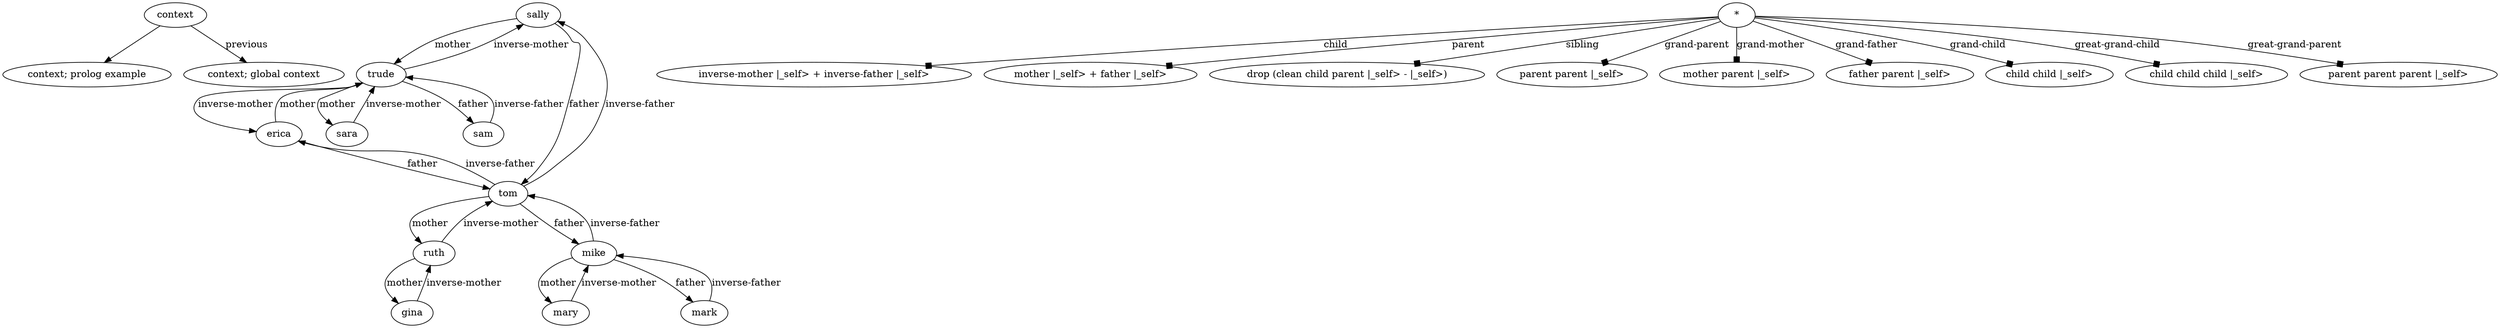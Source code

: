 // prolog example
digraph {
	context -> "context; prolog example" [label="" arrowhead=normal]
	context -> "context; global context" [label=previous arrowhead=normal]
	sally -> trude [label=mother arrowhead=normal]
	sally -> tom [label=father arrowhead=normal]
	erica -> trude [label=mother arrowhead=normal]
	erica -> tom [label=father arrowhead=normal]
	trude -> sara [label=mother arrowhead=normal]
	trude -> sam [label=father arrowhead=normal]
	trude -> sally [label="inverse-mother" arrowhead=normal]
	trude -> erica [label="inverse-mother" arrowhead=normal]
	tom -> ruth [label=mother arrowhead=normal]
	tom -> mike [label=father arrowhead=normal]
	tom -> sally [label="inverse-father" arrowhead=normal]
	tom -> erica [label="inverse-father" arrowhead=normal]
	ruth -> gina [label=mother arrowhead=normal]
	ruth -> tom [label="inverse-mother" arrowhead=normal]
	mike -> mary [label=mother arrowhead=normal]
	mike -> mark [label=father arrowhead=normal]
	mike -> tom [label="inverse-father" arrowhead=normal]
	sara -> trude [label="inverse-mother" arrowhead=normal]
	gina -> ruth [label="inverse-mother" arrowhead=normal]
	mary -> mike [label="inverse-mother" arrowhead=normal]
	sam -> trude [label="inverse-father" arrowhead=normal]
	mark -> mike [label="inverse-father" arrowhead=normal]
	"*" -> "inverse-mother |_self> + inverse-father |_self>" [label=child arrowhead=box]
	"*" -> "mother |_self> + father |_self>" [label=parent arrowhead=box]
	"*" -> "drop (clean child parent |_self> - |_self>)" [label=sibling arrowhead=box]
	"*" -> "parent parent |_self>" [label="grand-parent" arrowhead=box]
	"*" -> "mother parent |_self>" [label="grand-mother" arrowhead=box]
	"*" -> "father parent |_self>" [label="grand-father" arrowhead=box]
	"*" -> "child child |_self>" [label="grand-child" arrowhead=box]
	"*" -> "child child child |_self>" [label="great-grand-child" arrowhead=box]
	"*" -> "parent parent parent |_self>" [label="great-grand-parent" arrowhead=box]
}

